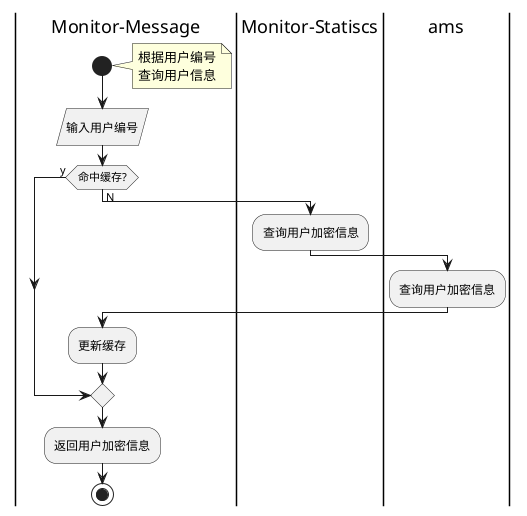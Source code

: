 
@startuml
|Monitor-Message|
start
note right:根据用户编号\n查询用户信息
:输入用户编号/
|Monitor-Message|
if (命中缓存?) then (N)
    |Monitor-Statiscs|
    :查询用户加密信息;
    |ams|
    :查询用户加密信息;
    |Monitor-Message|
    :更新缓存;
    else (y)
endif
|Monitor-Message|
:返回用户加密信息;
stop
@enduml